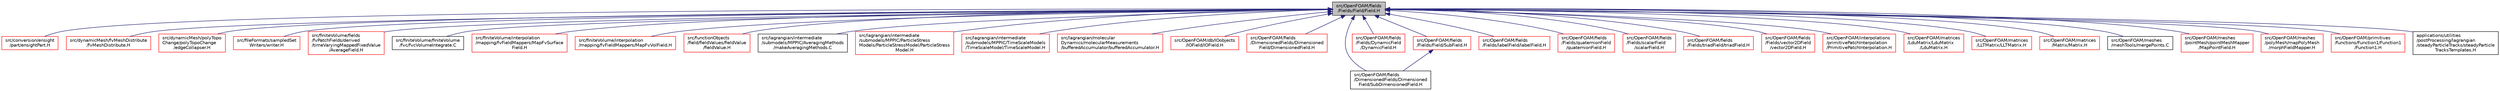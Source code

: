 digraph "src/OpenFOAM/fields/Fields/Field/Field.H"
{
  bgcolor="transparent";
  edge [fontname="Helvetica",fontsize="10",labelfontname="Helvetica",labelfontsize="10"];
  node [fontname="Helvetica",fontsize="10",shape=record];
  Node93 [label="src/OpenFOAM/fields\l/Fields/Field/Field.H",height=0.2,width=0.4,color="black", fillcolor="grey75", style="filled", fontcolor="black"];
  Node93 -> Node94 [dir="back",color="midnightblue",fontsize="10",style="solid",fontname="Helvetica"];
  Node94 [label="src/conversion/ensight\l/part/ensightPart.H",height=0.2,width=0.4,color="red",URL="$a00152.html"];
  Node93 -> Node106 [dir="back",color="midnightblue",fontsize="10",style="solid",fontname="Helvetica"];
  Node106 [label="src/dynamicMesh/fvMeshDistribute\l/fvMeshDistribute.H",height=0.2,width=0.4,color="red",URL="$a00419.html"];
  Node93 -> Node131 [dir="back",color="midnightblue",fontsize="10",style="solid",fontname="Helvetica"];
  Node131 [label="src/dynamicMesh/polyTopo\lChange/polyTopoChange\l/edgeCollapser.H",height=0.2,width=0.4,color="red",URL="$a00743.html"];
  Node93 -> Node134 [dir="back",color="midnightblue",fontsize="10",style="solid",fontname="Helvetica"];
  Node134 [label="src/fileFormats/sampledSet\lWriters/writer.H",height=0.2,width=0.4,color="red",URL="$a01184.html"];
  Node93 -> Node194 [dir="back",color="midnightblue",fontsize="10",style="solid",fontname="Helvetica"];
  Node194 [label="src/finiteVolume/fields\l/fvPatchFields/derived\l/timeVaryingMappedFixedValue\l/AverageField.H",height=0.2,width=0.4,color="red",URL="$a02438.html"];
  Node93 -> Node198 [dir="back",color="midnightblue",fontsize="10",style="solid",fontname="Helvetica"];
  Node198 [label="src/finiteVolume/finiteVolume\l/fvc/fvcVolumeIntegrate.C",height=0.2,width=0.4,color="black",URL="$a03218.html"];
  Node93 -> Node199 [dir="back",color="midnightblue",fontsize="10",style="solid",fontname="Helvetica"];
  Node199 [label="src/finiteVolume/interpolation\l/mapping/fvFieldMappers/MapFvSurface\lField.H",height=0.2,width=0.4,color="red",URL="$a04055.html",tooltip="Map Surface internal field on topology change. This is a partial template specialisation, see MapGeometricFields. "];
  Node93 -> Node202 [dir="back",color="midnightblue",fontsize="10",style="solid",fontname="Helvetica"];
  Node202 [label="src/finiteVolume/interpolation\l/mapping/fvFieldMappers/MapFvVolField.H",height=0.2,width=0.4,color="red",URL="$a04058.html",tooltip="Map volume internal field on topology change. This is a partial template specialisation, see MapGeometricFields. "];
  Node93 -> Node204 [dir="back",color="midnightblue",fontsize="10",style="solid",fontname="Helvetica"];
  Node204 [label="src/functionObjects\l/field/fieldValues/fieldValue\l/fieldValue.H",height=0.2,width=0.4,color="red",URL="$a04628.html"];
  Node93 -> Node218 [dir="back",color="midnightblue",fontsize="10",style="solid",fontname="Helvetica"];
  Node218 [label="src/lagrangian/intermediate\l/submodels/MPPIC/AveragingMethods\l/makeAveragingMethods.C",height=0.2,width=0.4,color="black",URL="$a06713.html"];
  Node93 -> Node219 [dir="back",color="midnightblue",fontsize="10",style="solid",fontname="Helvetica"];
  Node219 [label="src/lagrangian/intermediate\l/submodels/MPPIC/ParticleStress\lModels/ParticleStressModel/ParticleStress\lModel.H",height=0.2,width=0.4,color="red",URL="$a06821.html"];
  Node93 -> Node229 [dir="back",color="midnightblue",fontsize="10",style="solid",fontname="Helvetica"];
  Node229 [label="src/lagrangian/intermediate\l/submodels/MPPIC/TimeScaleModels\l/TimeScaleModel/TimeScaleModel.H",height=0.2,width=0.4,color="red",URL="$a06845.html"];
  Node93 -> Node239 [dir="back",color="midnightblue",fontsize="10",style="solid",fontname="Helvetica"];
  Node239 [label="src/lagrangian/molecular\lDynamics/molecularMeasurements\l/bufferedAccumulator/bufferedAccumulator.H",height=0.2,width=0.4,color="red",URL="$a07052.html"];
  Node93 -> Node246 [dir="back",color="midnightblue",fontsize="10",style="solid",fontname="Helvetica"];
  Node246 [label="src/OpenFOAM/db/IOobjects\l/IOField/IOField.H",height=0.2,width=0.4,color="red",URL="$a09758.html"];
  Node93 -> Node2748 [dir="back",color="midnightblue",fontsize="10",style="solid",fontname="Helvetica"];
  Node2748 [label="src/OpenFOAM/fields\l/DimensionedFields/Dimensioned\lField/DimensionedField.H",height=0.2,width=0.4,color="red",URL="$a10124.html"];
  Node93 -> Node3224 [dir="back",color="midnightblue",fontsize="10",style="solid",fontname="Helvetica"];
  Node3224 [label="src/OpenFOAM/fields\l/DimensionedFields/Dimensioned\lField/SubDimensionedField.H",height=0.2,width=0.4,color="black",URL="$a10154.html"];
  Node93 -> Node3225 [dir="back",color="midnightblue",fontsize="10",style="solid",fontname="Helvetica"];
  Node3225 [label="src/OpenFOAM/fields\l/Fields/DynamicField\l/DynamicField.H",height=0.2,width=0.4,color="red",URL="$a10277.html"];
  Node93 -> Node3230 [dir="back",color="midnightblue",fontsize="10",style="solid",fontname="Helvetica"];
  Node3230 [label="src/OpenFOAM/fields\l/Fields/Field/SubField.H",height=0.2,width=0.4,color="red",URL="$a10313.html"];
  Node3230 -> Node3224 [dir="back",color="midnightblue",fontsize="10",style="solid",fontname="Helvetica"];
  Node93 -> Node3272 [dir="back",color="midnightblue",fontsize="10",style="solid",fontname="Helvetica"];
  Node3272 [label="src/OpenFOAM/fields\l/Fields/labelField/labelField.H",height=0.2,width=0.4,color="red",URL="$a10328.html"];
  Node93 -> Node4208 [dir="back",color="midnightblue",fontsize="10",style="solid",fontname="Helvetica"];
  Node4208 [label="src/OpenFOAM/fields\l/Fields/quaternionField\l/quaternionField.H",height=0.2,width=0.4,color="red",URL="$a10358.html"];
  Node93 -> Node4210 [dir="back",color="midnightblue",fontsize="10",style="solid",fontname="Helvetica"];
  Node4210 [label="src/OpenFOAM/fields\l/Fields/scalarField\l/scalarField.H",height=0.2,width=0.4,color="red",URL="$a10370.html"];
  Node93 -> Node4597 [dir="back",color="midnightblue",fontsize="10",style="solid",fontname="Helvetica"];
  Node4597 [label="src/OpenFOAM/fields\l/Fields/triadField/triadField.H",height=0.2,width=0.4,color="red",URL="$a10463.html"];
  Node93 -> Node4598 [dir="back",color="midnightblue",fontsize="10",style="solid",fontname="Helvetica"];
  Node4598 [label="src/OpenFOAM/fields\l/Fields/vector2DField\l/vector2DField.H",height=0.2,width=0.4,color="red",URL="$a10478.html",tooltip="Foam::vector2DField. "];
  Node93 -> Node4600 [dir="back",color="midnightblue",fontsize="10",style="solid",fontname="Helvetica"];
  Node4600 [label="src/OpenFOAM/interpolations\l/primitivePatchInterpolation\l/PrimitivePatchInterpolation.H",height=0.2,width=0.4,color="red",URL="$a11231.html"];
  Node93 -> Node4165 [dir="back",color="midnightblue",fontsize="10",style="solid",fontname="Helvetica"];
  Node4165 [label="src/OpenFOAM/matrices\l/LduMatrix/LduMatrix\l/LduMatrix.H",height=0.2,width=0.4,color="red",URL="$a11609.html"];
  Node93 -> Node4601 [dir="back",color="midnightblue",fontsize="10",style="solid",fontname="Helvetica"];
  Node4601 [label="src/OpenFOAM/matrices\l/LLTMatrix/LLTMatrix.H",height=0.2,width=0.4,color="red",URL="$a11711.html"];
  Node93 -> Node4603 [dir="back",color="midnightblue",fontsize="10",style="solid",fontname="Helvetica"];
  Node4603 [label="src/OpenFOAM/matrices\l/Matrix/Matrix.H",height=0.2,width=0.4,color="red",URL="$a11738.html"];
  Node93 -> Node4616 [dir="back",color="midnightblue",fontsize="10",style="solid",fontname="Helvetica"];
  Node4616 [label="src/OpenFOAM/meshes\l/meshTools/mergePoints.C",height=0.2,width=0.4,color="black",URL="$a12143.html"];
  Node93 -> Node2553 [dir="back",color="midnightblue",fontsize="10",style="solid",fontname="Helvetica"];
  Node2553 [label="src/OpenFOAM/meshes\l/pointMesh/pointMeshMapper\l/MapPointField.H",height=0.2,width=0.4,color="red",URL="$a12161.html"];
  Node93 -> Node4617 [dir="back",color="midnightblue",fontsize="10",style="solid",fontname="Helvetica"];
  Node4617 [label="src/OpenFOAM/meshes\l/polyMesh/mapPolyMesh\l/morphFieldMapper.H",height=0.2,width=0.4,color="red",URL="$a12371.html"];
  Node93 -> Node4621 [dir="back",color="midnightblue",fontsize="10",style="solid",fontname="Helvetica"];
  Node4621 [label="src/OpenFOAM/primitives\l/functions/Function1/Function1\l/Function1.H",height=0.2,width=0.4,color="red",URL="$a12998.html"];
  Node93 -> Node4644 [dir="back",color="midnightblue",fontsize="10",style="solid",fontname="Helvetica"];
  Node4644 [label="applications/utilities\l/postProcessing/lagrangian\l/steadyParticleTracks/steadyParticle\lTracksTemplates.H",height=0.2,width=0.4,color="black",URL="$a19775.html"];
}
